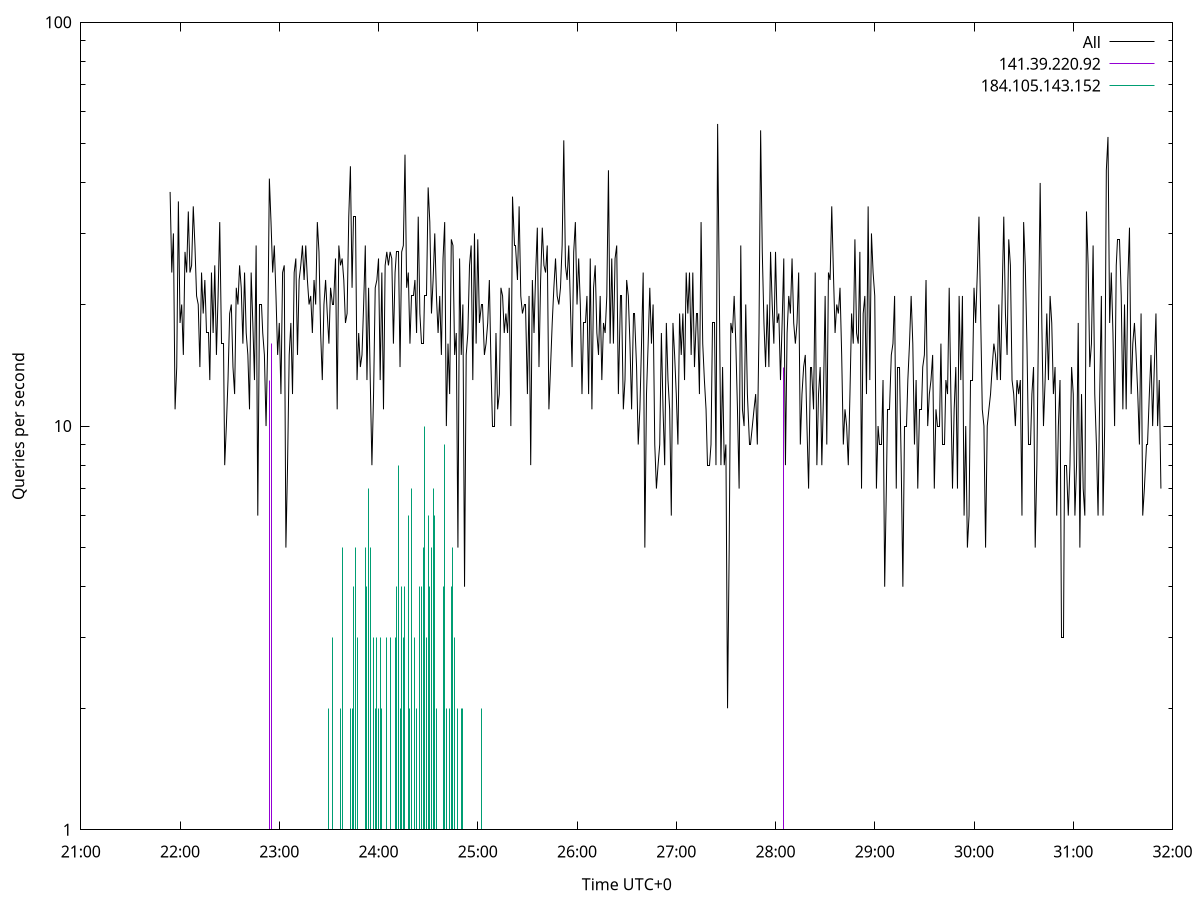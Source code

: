 set terminal pngcairo size 1024,768
set output 'Sun Jan  7 22:21:54 2024.png'
set ylabel 'Queries per second'
set xlabel 'Time UTC+0'
set xdata time
set timefmt "%s"
set log y
plot \
'-' using 1:2 linecolor 0 linetype 2 with lines title 'All', \
'-' using 1:2 linecolor 1 linetype 3 with impulses title "141.39.220.92", \
'-' using 1:2 linecolor 2 linetype 3 with impulses title "184.105.143.152"
1704640914 38
1704640915 24
1704640916 30
1704640917 11
1704640918 14
1704640919 36
1704640920 18
1704640921 20
1704640922 15
1704640923 27
1704640924 24
1704640925 34
1704640926 24
1704640927 25
1704640928 35
1704640929 28
1704640930 21
1704640931 20
1704640932 14
1704640933 24
1704640934 19
1704640935 23
1704640936 17
1704640937 17
1704640938 13
1704640939 24
1704640940 17
1704640941 25
1704640942 15
1704640943 21
1704640944 32
1704640945 16
1704640946 16
1704640947 8
1704640948 10
1704640949 13
1704640950 19
1704640951 20
1704640952 14
1704640953 12
1704640954 22
1704640955 20
1704640956 25
1704640957 22
1704640958 16
1704640959 24
1704640960 17
1704640961 15
1704640962 11
1704640963 24
1704640964 18
1704640965 13
1704640966 28
1704640967 6
1704640968 20
1704640969 20
1704640970 17
1704640971 15
1704640972 10
1704640973 16
1704640974 41
1704640975 32
1704640976 24
1704640977 28
1704640978 21
1704640979 15
1704640980 18
1704640981 12
1704640982 24
1704640983 25
1704640984 5
1704640985 8
1704640986 15
1704640987 18
1704640988 12
1704640989 24
1704640990 26
1704640991 15
1704640992 23
1704640993 25
1704640994 28
1704640995 23
1704640996 28
1704640997 23
1704640998 20
1704640999 21
1704641000 17
1704641001 23
1704641002 20
1704641003 32
1704641004 27
1704641005 17
1704641006 13
1704641007 20
1704641008 23
1704641009 19
1704641010 16
1704641011 22
1704641012 20
1704641013 20
1704641014 26
1704641015 11
1704641016 28
1704641017 25
1704641018 26
1704641019 23
1704641020 18
1704641021 19
1704641022 33
1704641023 44
1704641024 22
1704641025 33
1704641026 33
1704641027 13
1704641028 17
1704641029 14
1704641030 15
1704641031 20
1704641032 28
1704641033 13
1704641034 22
1704641035 13
1704641036 8
1704641037 12
1704641038 22
1704641039 23
1704641040 26
1704641041 13
1704641042 24
1704641043 11
1704641044 25
1704641045 27
1704641046 25
1704641047 27
1704641048 26
1704641049 16
1704641050 24
1704641051 27
1704641052 27
1704641053 14
1704641054 27
1704641055 28
1704641056 47
1704641057 22
1704641058 24
1704641059 16
1704641060 21
1704641061 21
1704641062 23
1704641063 17
1704641064 33
1704641065 19
1704641066 16
1704641067 16
1704641068 21
1704641069 21
1704641070 39
1704641071 32
1704641072 19
1704641073 23
1704641074 30
1704641075 21
1704641076 17
1704641077 21
1704641078 15
1704641079 26
1704641080 32
1704641081 10
1704641082 16
1704641083 12
1704641084 29
1704641085 28
1704641086 15
1704641087 17
1704641088 5
1704641089 26
1704641090 15
1704641091 20
1704641092 4
1704641093 15
1704641094 17
1704641095 25
1704641096 28
1704641097 13
1704641098 30
1704641099 16
1704641100 29
1704641101 18
1704641102 20
1704641103 20
1704641104 15
1704641105 16
1704641106 18
1704641107 23
1704641108 14
1704641109 10
1704641110 10
1704641111 17
1704641112 11
1704641113 12
1704641114 22
1704641115 21
1704641116 17
1704641117 19
1704641118 17
1704641119 22
1704641120 10
1704641121 37
1704641122 28
1704641123 28
1704641124 23
1704641125 35
1704641126 21
1704641127 19
1704641128 20
1704641129 20
1704641130 12
1704641131 21
1704641132 8
1704641133 23
1704641134 17
1704641135 24
1704641136 31
1704641137 14
1704641138 23
1704641139 31
1704641140 25
1704641141 24
1704641142 28
1704641143 11
1704641144 14
1704641145 18
1704641146 22
1704641147 26
1704641148 21
1704641149 20
1704641150 22
1704641151 28
1704641152 51
1704641153 25
1704641154 23
1704641155 28
1704641156 20
1704641157 14
1704641158 27
1704641159 32
1704641160 20
1704641161 26
1704641162 20
1704641163 12
1704641164 18
1704641165 18
1704641166 21
1704641167 12
1704641168 26
1704641169 11
1704641170 22
1704641171 25
1704641172 17
1704641173 15
1704641174 21
1704641175 13
1704641176 18
1704641177 17
1704641178 21
1704641179 43
1704641180 16
1704641181 26
1704641182 16
1704641183 26
1704641184 28
1704641185 12
1704641186 21
1704641187 21
1704641188 11
1704641189 13
1704641190 23
1704641191 21
1704641192 16
1704641193 11
1704641194 19
1704641195 19
1704641196 14
1704641197 9
1704641198 11
1704641199 16
1704641200 24
1704641201 5
1704641202 12
1704641203 16
1704641204 22
1704641205 16
1704641206 20
1704641207 9
1704641208 7
1704641209 8
1704641210 9
1704641211 17
1704641212 11
1704641213 8
1704641214 18
1704641215 13
1704641216 11
1704641217 6
1704641218 18
1704641219 15
1704641220 12
1704641221 9
1704641222 19
1704641223 15
1704641224 19
1704641225 13
1704641226 24
1704641227 19
1704641228 24
1704641229 15
1704641230 24
1704641231 14
1704641232 19
1704641233 19
1704641234 12
1704641235 32
1704641236 16
1704641237 13
1704641238 11
1704641239 8
1704641240 8
1704641241 9
1704641242 18
1704641243 18
1704641244 8
1704641245 56
1704641246 22
1704641247 8
1704641248 14
1704641249 8
1704641250 9
1704641251 2
1704641252 5
1704641253 18
1704641254 17
1704641255 21
1704641256 16
1704641257 11
1704641258 7
1704641259 28
1704641260 11
1704641261 10
1704641262 20
1704641263 12
1704641264 9
1704641265 9
1704641266 10
1704641267 11
1704641268 12
1704641269 9
1704641270 17
1704641271 54
1704641272 27
1704641273 18
1704641274 14
1704641275 20
1704641276 14
1704641277 27
1704641278 20
1704641279 16
1704641280 27
1704641281 18
1704641282 19
1704641283 13
1704641284 18
1704641285 26
1704641286 8
1704641287 17
1704641288 21
1704641289 19
1704641290 26
1704641291 18
1704641292 16
1704641293 18
1704641294 24
1704641295 9
1704641296 12
1704641297 14
1704641298 15
1704641299 10
1704641300 7
1704641301 14
1704641302 14
1704641303 11
1704641304 24
1704641305 8
1704641306 12
1704641307 14
1704641308 8
1704641309 12
1704641310 21
1704641311 9
1704641312 24
1704641313 23
1704641314 35
1704641315 24
1704641316 17
1704641317 20
1704641318 19
1704641319 22
1704641320 15
1704641321 9
1704641322 11
1704641323 10
1704641324 8
1704641325 12
1704641326 19
1704641327 16
1704641328 29
1704641329 17
1704641330 16
1704641331 27
1704641332 7
1704641333 19
1704641334 21
1704641335 12
1704641336 35
1704641337 13
1704641338 30
1704641339 24
1704641340 21
1704641341 7
1704641342 10
1704641343 9
1704641344 9
1704641345 13
1704641346 4
1704641347 7
1704641348 11
1704641349 11
1704641350 15
1704641351 16
1704641352 21
1704641353 7
1704641354 14
1704641355 14
1704641356 8
1704641357 4
1704641358 10
1704641359 10
1704641360 13
1704641361 16
1704641362 21
1704641363 16
1704641364 9
1704641365 13
1704641366 7
1704641367 11
1704641368 11
1704641369 14
1704641370 15
1704641371 23
1704641372 10
1704641373 12
1704641374 13
1704641375 15
1704641376 7
1704641377 11
1704641378 10
1704641379 10
1704641380 16
1704641381 9
1704641382 9
1704641383 13
1704641384 12
1704641385 22
1704641386 12
1704641387 7
1704641388 11
1704641389 14
1704641390 7
1704641391 21
1704641392 13
1704641393 21
1704641394 6
1704641395 10
1704641396 5
1704641397 6
1704641398 13
1704641399 13
1704641400 22
1704641401 18
1704641402 24
1704641403 33
1704641404 19
1704641405 11
1704641406 10
1704641407 5
1704641408 10
1704641409 11
1704641410 12
1704641411 14
1704641412 16
1704641413 15
1704641414 13
1704641415 20
1704641416 13
1704641417 21
1704641418 33
1704641419 19
1704641420 15
1704641421 29
1704641422 25
1704641423 13
1704641424 12
1704641425 10
1704641426 13
1704641427 12
1704641428 13
1704641429 6
1704641430 32
1704641431 25
1704641432 16
1704641433 9
1704641434 9
1704641435 12
1704641436 14
1704641437 5
1704641438 8
1704641439 18
1704641440 40
1704641441 18
1704641442 10
1704641443 13
1704641444 19
1704641445 13
1704641446 21
1704641447 18
1704641448 12
1704641449 14
1704641450 6
1704641451 10
1704641452 13
1704641453 3
1704641454 3
1704641455 8
1704641456 8
1704641457 6
1704641458 8
1704641459 14
1704641460 12
1704641461 6
1704641462 8
1704641463 18
1704641464 5
1704641465 12
1704641466 7
1704641467 6
1704641468 34
1704641469 25
1704641470 14
1704641471 16
1704641472 28
1704641473 12
1704641474 9
1704641475 6
1704641476 12
1704641477 21
1704641478 6
1704641479 10
1704641480 43
1704641481 52
1704641482 18
1704641483 24
1704641484 17
1704641485 10
1704641486 25
1704641487 29
1704641488 29
1704641489 21
1704641490 11
1704641491 20
1704641492 11
1704641493 23
1704641494 31
1704641495 12
1704641496 16
1704641497 18
1704641498 15
1704641499 12
1704641500 9
1704641501 19
1704641502 6
1704641503 7
1704641504 9
1704641505 9
1704641506 12
1704641507 15
1704641508 10
1704641509 14
1704641510 19
1704641511 10
1704641512 13
1704641513 7

e
1704640974 13
1704640975 16
1704641285 14

e
1704641010 2
1704641011 1
1704641012 3
1704641013 1
1704641015 1
1704641016 1
1704641017 2
1704641018 5
1704641019 1
1704641023 2
1704641024 2
1704641025 4
1704641026 5
1704641027 3
1704641028 1
1704641031 1
1704641032 5
1704641033 4
1704641034 7
1704641035 5
1704641037 3
1704641038 2
1704641039 3
1704641040 2
1704641041 3
1704641042 2
1704641043 1
1704641045 3
1704641047 3
1704641049 1
1704641050 3
1704641051 4
1704641052 8
1704641053 2
1704641054 4
1704641055 3
1704641056 4
1704641057 1
1704641058 6
1704641059 2
1704641060 7
1704641061 1
1704641062 3
1704641063 2
1704641065 4
1704641066 4
1704641067 5
1704641068 10
1704641069 3
1704641070 6
1704641071 4
1704641072 5
1704641073 7
1704641074 6
1704641075 2
1704641077 1
1704641078 1
1704641079 4
1704641080 9
1704641081 2
1704641082 1
1704641083 2
1704641084 4
1704641085 5
1704641086 3
1704641087 1
1704641088 2
1704641089 1
1704641090 2
1704641091 2
1704641096 1
1704641098 1
1704641099 1
1704641101 1
1704641102 2

e
